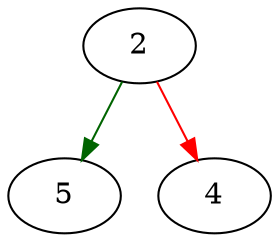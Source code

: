 strict digraph "is_char_class_member" {
	// Node definitions.
	2 [entry=true];
	5;
	4;

	// Edge definitions.
	2 -> 5 [
		color=darkgreen
		cond=true
	];
	2 -> 4 [
		color=red
		cond=false
	];
}